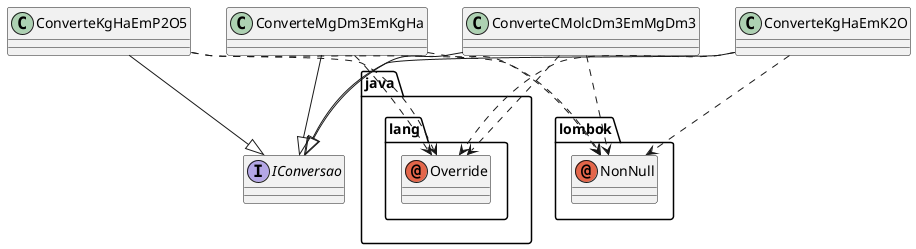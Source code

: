 @startuml
annotation java.lang.Override
annotation lombok.NonNull
class ConverteCMolcDm3EmMgDm3
class ConverteKgHaEmK2O
class ConverteKgHaEmP2O5
class ConverteMgDm3EmKgHa
interface IConversao
ConverteCMolcDm3EmMgDm3 ..> java.lang.Override
ConverteCMolcDm3EmMgDm3 ..> lombok.NonNull
ConverteCMolcDm3EmMgDm3 --|> IConversao
ConverteKgHaEmK2O ..> java.lang.Override
ConverteKgHaEmK2O ..> lombok.NonNull
ConverteKgHaEmK2O --|> IConversao
ConverteKgHaEmP2O5 ..> java.lang.Override
ConverteKgHaEmP2O5 ..> lombok.NonNull
ConverteKgHaEmP2O5 --|> IConversao
ConverteMgDm3EmKgHa ..> java.lang.Override
ConverteMgDm3EmKgHa ..> lombok.NonNull
ConverteMgDm3EmKgHa --|> IConversao
@enduml